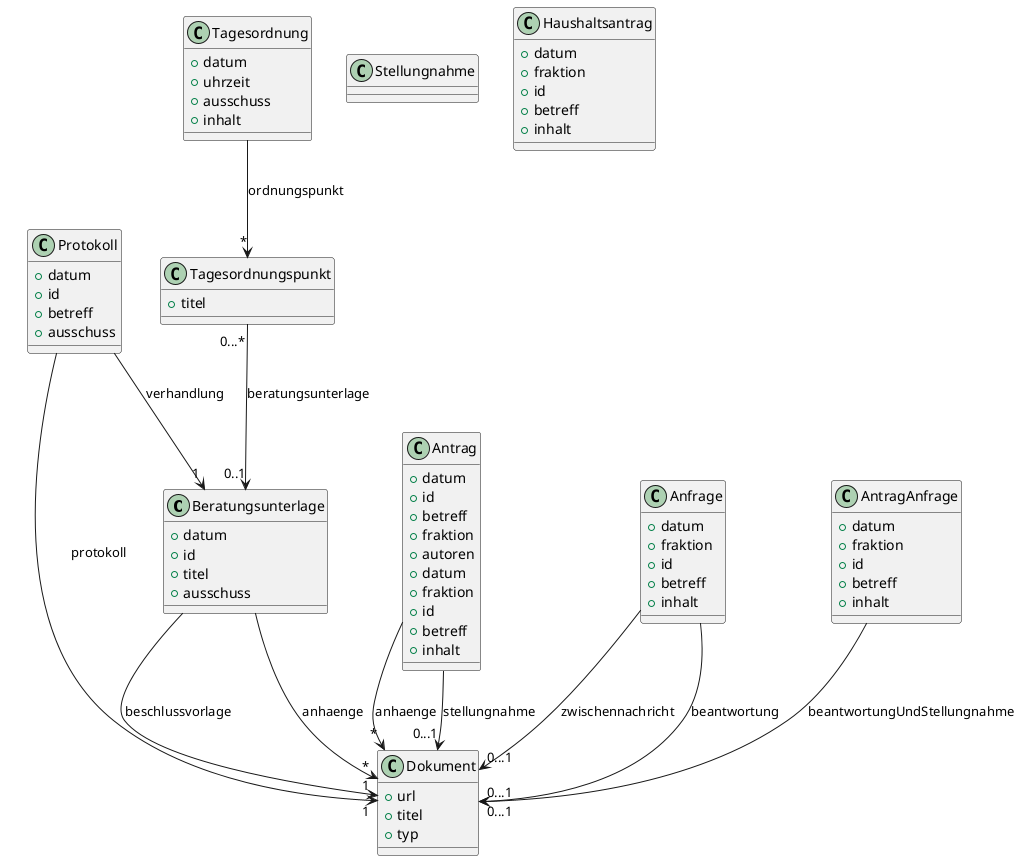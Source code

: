 @startuml Datenressourcen

/'
Beispiel
  Datum:        27.09.2019
  Id:           GRDrs 975/2019
  Titel:        Weltklima in Not -Stuttgart handeltAktionsprogramm Klimaschutz 
                -Verwendung des Klimaschutzfonds
  Ausschuss:    Ausschuss für Klima und Umwelt

Zusammengesetzte Werte
    Bezeichnung:    Drucksache 975/2019
    Suchergebnis:   Weltklima in Not - Stuttgart handelt Aktionsprogramm Klimaschutz - Verwendung des Klimaschutzfonds
                    Ausschuss für Klima und Umwelt 
'/
class Beratungsunterlage {
    +datum
    +id
    +titel
    +ausschuss
}
Beratungsunterlage --> "1" Dokument : beschlussvorlage
Beratungsunterlage --> "*" Dokument : anhaenge

/'
Beispiel
  Datum:        24.07.2019
  Identifier:   414
  Betreff:      Aufstellung Jahresabschluss 2018
  Ausschuss:    Verwaltungsausschussdes Gemeinderats der Landeshauptstadt Stuttgart

Zusammengesetzte Werte
    Bezeichnung:    Top 1a - NsNr 414
    Titel:          Aufstellung Jahresabschluss 2018
                    Verwaltungsausschuss 
'/
class Protokoll {
    +datum
    +id
    +betreff
    +ausschuss
}
Protokoll --> "1" Dokument : protokoll
Protokoll --> "1" Beratungsunterlage : verhandlung

/'
Beispiel 
  Datum:        24.10.2019
  Id:           1191/2019
  Betreff:      Aktionsprogramm Klimaschutz
                Wenn´s den Baum dürstet – gießen 
  Fraktion:     Bündnis 90/DIE GRÜNEN-Gemeinderatsfraktion
  Autoren:      Gabriele Nuber-Schöllhammer Andreas Winter

Zusammengesetzte Werte...
  Bezeichnung:  AntragsNr. 1191/2019
  Titel:        Aktionsprogramm Klimaschutz Wenn´s den Baum dürstet – gießen
                Bündnis 90/DIE GRÜNEN-Gemeinderatsfraktion 
'/
class Antrag {
    +datum
    +id
    +betreff
    +fraktion
    +autoren
}
Antrag --> "*" Dokument : anhaenge

'Stellungnahme ist noch nicht analysiert
class Stellungnahme {
}

/'
Beispiel
  Datum:        18.10.2019
  Uhrzeit:      08:30
  Ausschuss:    Ausschuss für Klima und Umwelt
  Inhalt:       ... 
                1 Weltklima in Not - Stuttgart handelt
                Aktionsprogramm Klimaschutz - Verwendung des Klimaschutzfonds
                - Beratung -
                Beratungsunterlagen

                2 Schnell, deutliche Schritte beim Klimawandel: Was tut Stuttgart bisher?
                Antrag 274/2019 vom 17.09.2019 der SPD-Gemeinderatsfraktion
                - mündlicher Bericht -

Tagesordnung besteht aus Text mit Links
'/
class Tagesordnung {
    +datum
    +uhrzeit
    +ausschuss
    +inhalt
}
Tagesordnung --> "*" Tagesordnungspunkt : ordnungspunkt

class Tagesordnungspunkt {
    +titel
}
Tagesordnungspunkt "0...*" --> "0..1" Beratungsunterlage : beratungsunterlage

/'
Beispiel
    url: 
    titel:
    typ: application/pdf, text/plain
'/
class Dokument {
    +url
    +titel
    +typ      
}

/'
Beispiel
  https://www.domino1.stuttgart.de/web/ksd/KSDRedSystem.nsf/ae7aefac3711e63fc1257c67004d7347/b665a8da1aa9f789c125849d00212753?OpenDocument
'/
class Haushaltsantrag {
    +datum
    +fraktion
    +id
    +betreff
    +inhalt
}

/'
Beispiel
  https://www.domino1.stuttgart.de/web/ksd/KSDRedSystem.nsf/ae7aefac3711e63fc1257c67004d7347/14af3f9c529bee2cc125821600423182?OpenDocument
'/
class Anfrage {
    +datum
    +fraktion
    +id
    +betreff
    +inhalt
}
Anfrage --> "0...1" Dokument: zwischennachricht
Anfrage --> "0...1" Dokument: beantwortung

/'
Beispiel: 
  https://www.domino1.stuttgart.de/web/ksd/KSDRedSystem.nsf/ae7aefac3711e63fc1257c67004d7347/c8806a97487617bac125822d002c193d?OpenDocument
'/
class Antrag {
    +datum
    +fraktion
    +id
    +betreff
    +inhalt
}
Antrag --> "0...1" Dokument: stellungnahme

/'
Beispiel
  https://www.domino1.stuttgart.de/web/ksd/KSDRedSystem.nsf/ae7aefac3711e63fc1257c67004d7347/e8913e5cb4af10d1c125824e002c6b1f?OpenDocument
'/
class AntragAnfrage {
    +datum
    +fraktion
    +id
    +betreff
    +inhalt
}
AntragAnfrage --> "0...1" Dokument: beantwortungUndStellungnahme

@enduml